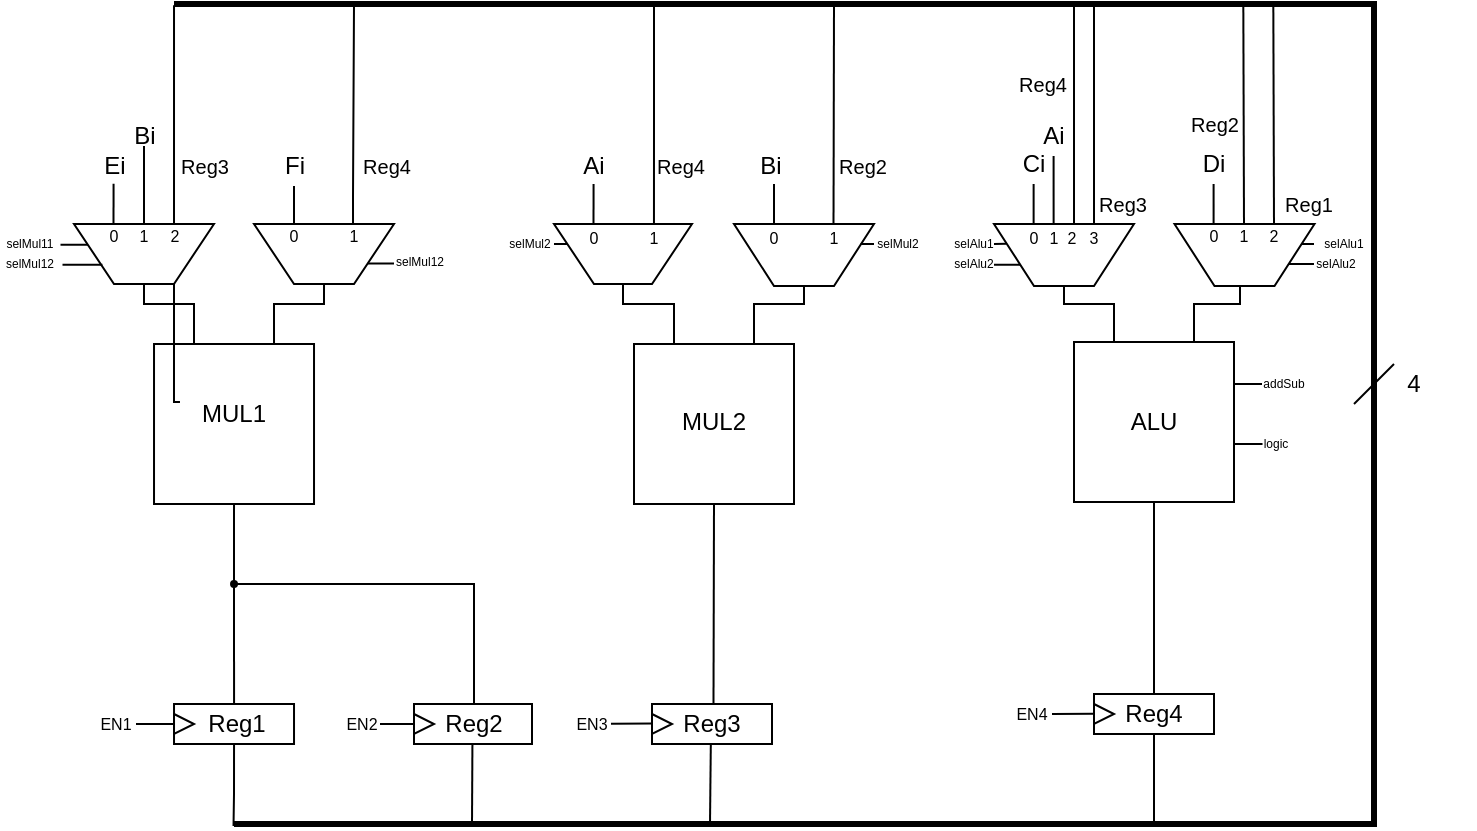 <mxfile version="24.7.16">
  <diagram name="Página-1" id="IcZZVgsk4rq1F31GZpby">
    <mxGraphModel dx="611" dy="335" grid="1" gridSize="10" guides="1" tooltips="1" connect="1" arrows="1" fold="1" page="1" pageScale="1" pageWidth="827" pageHeight="1169" math="0" shadow="0">
      <root>
        <mxCell id="0" />
        <mxCell id="1" parent="0" />
        <mxCell id="w3CWmhNfxF5kTrnPfjpj-2" value="" style="rounded=0;whiteSpace=wrap;html=1;" parent="1" vertex="1">
          <mxGeometry x="399" y="400" width="60" height="20" as="geometry" />
        </mxCell>
        <mxCell id="w3CWmhNfxF5kTrnPfjpj-3" value="" style="triangle;whiteSpace=wrap;html=1;" parent="1" vertex="1">
          <mxGeometry x="399" y="405" width="10" height="10" as="geometry" />
        </mxCell>
        <mxCell id="w3CWmhNfxF5kTrnPfjpj-4" value="" style="rounded=0;whiteSpace=wrap;html=1;" parent="1" vertex="1">
          <mxGeometry x="160.01" y="400" width="60" height="20" as="geometry" />
        </mxCell>
        <mxCell id="w3CWmhNfxF5kTrnPfjpj-5" value="" style="triangle;whiteSpace=wrap;html=1;" parent="1" vertex="1">
          <mxGeometry x="160.01" y="405" width="10" height="10" as="geometry" />
        </mxCell>
        <mxCell id="w3CWmhNfxF5kTrnPfjpj-6" value="" style="rounded=0;whiteSpace=wrap;html=1;" parent="1" vertex="1">
          <mxGeometry x="620" y="395" width="60" height="20" as="geometry" />
        </mxCell>
        <mxCell id="w3CWmhNfxF5kTrnPfjpj-7" value="" style="triangle;whiteSpace=wrap;html=1;" parent="1" vertex="1">
          <mxGeometry x="620" y="400" width="10" height="10" as="geometry" />
        </mxCell>
        <mxCell id="w3CWmhNfxF5kTrnPfjpj-8" value="" style="rounded=0;whiteSpace=wrap;html=1;" parent="1" vertex="1">
          <mxGeometry x="280" y="400" width="59" height="20" as="geometry" />
        </mxCell>
        <mxCell id="w3CWmhNfxF5kTrnPfjpj-9" value="" style="triangle;whiteSpace=wrap;html=1;" parent="1" vertex="1">
          <mxGeometry x="280" y="405" width="10" height="10" as="geometry" />
        </mxCell>
        <mxCell id="w3CWmhNfxF5kTrnPfjpj-23" value="" style="whiteSpace=wrap;html=1;aspect=fixed;" parent="1" vertex="1">
          <mxGeometry x="150.01" y="220" width="80" height="80" as="geometry" />
        </mxCell>
        <mxCell id="w3CWmhNfxF5kTrnPfjpj-24" value="" style="whiteSpace=wrap;html=1;aspect=fixed;" parent="1" vertex="1">
          <mxGeometry x="390" y="220" width="80" height="80" as="geometry" />
        </mxCell>
        <mxCell id="3O2pPFy6m0-4gP0cNO_q-87" style="edgeStyle=orthogonalEdgeStyle;rounded=0;orthogonalLoop=1;jettySize=auto;html=1;endArrow=none;endFill=0;exitX=0.5;exitY=1;exitDx=0;exitDy=0;" edge="1" parent="1" source="w3CWmhNfxF5kTrnPfjpj-25">
          <mxGeometry relative="1" as="geometry">
            <mxPoint x="650" y="304" as="sourcePoint" />
            <mxPoint x="650" y="395" as="targetPoint" />
          </mxGeometry>
        </mxCell>
        <mxCell id="w3CWmhNfxF5kTrnPfjpj-25" value="" style="whiteSpace=wrap;html=1;aspect=fixed;" parent="1" vertex="1">
          <mxGeometry x="610" y="219" width="80" height="80" as="geometry" />
        </mxCell>
        <mxCell id="w3CWmhNfxF5kTrnPfjpj-175" style="edgeStyle=orthogonalEdgeStyle;rounded=0;orthogonalLoop=1;jettySize=auto;html=1;exitX=0.25;exitY=1;exitDx=0;exitDy=0;endArrow=none;endFill=0;" parent="1" edge="1">
          <mxGeometry relative="1" as="geometry">
            <mxPoint x="160.01" y="50.61" as="targetPoint" />
            <mxPoint x="162.99" y="248.97" as="sourcePoint" />
            <Array as="points">
              <mxPoint x="163.49" y="249.97" />
              <mxPoint x="160.49" y="249.97" />
            </Array>
          </mxGeometry>
        </mxCell>
        <mxCell id="w3CWmhNfxF5kTrnPfjpj-26" value="" style="shape=trapezoid;perimeter=trapezoidPerimeter;whiteSpace=wrap;html=1;fixedSize=1;direction=west;" parent="1" vertex="1">
          <mxGeometry x="110" y="160" width="70" height="30" as="geometry" />
        </mxCell>
        <mxCell id="w3CWmhNfxF5kTrnPfjpj-32" value="" style="ellipse;whiteSpace=wrap;html=1;aspect=fixed;rotation=15;" parent="1" vertex="1">
          <mxGeometry x="220.01" y="183.28" as="geometry" />
        </mxCell>
        <mxCell id="w3CWmhNfxF5kTrnPfjpj-37" value="ALU" style="text;html=1;align=center;verticalAlign=middle;whiteSpace=wrap;rounded=0;" parent="1" vertex="1">
          <mxGeometry x="620" y="244" width="60" height="30" as="geometry" />
        </mxCell>
        <mxCell id="w3CWmhNfxF5kTrnPfjpj-46" value="MUL1" style="text;html=1;align=center;verticalAlign=middle;whiteSpace=wrap;rounded=0;" parent="1" vertex="1">
          <mxGeometry x="160.01" y="240" width="60" height="30" as="geometry" />
        </mxCell>
        <mxCell id="w3CWmhNfxF5kTrnPfjpj-47" value="&lt;div&gt;MUL2&lt;/div&gt;" style="text;html=1;align=center;verticalAlign=middle;whiteSpace=wrap;rounded=0;" parent="1" vertex="1">
          <mxGeometry x="400" y="244" width="60" height="30" as="geometry" />
        </mxCell>
        <mxCell id="w3CWmhNfxF5kTrnPfjpj-50" value="" style="endArrow=none;html=1;rounded=0;" parent="1" edge="1">
          <mxGeometry width="50" height="50" relative="1" as="geometry">
            <mxPoint x="310" y="400" as="sourcePoint" />
            <mxPoint x="190" y="340" as="targetPoint" />
            <Array as="points">
              <mxPoint x="310" y="340" />
            </Array>
          </mxGeometry>
        </mxCell>
        <mxCell id="w3CWmhNfxF5kTrnPfjpj-58" value="" style="endArrow=none;html=1;rounded=0;entryX=0.5;entryY=0;entryDx=0;entryDy=0;" parent="1" target="w3CWmhNfxF5kTrnPfjpj-26" edge="1">
          <mxGeometry width="50" height="50" relative="1" as="geometry">
            <mxPoint x="170" y="220" as="sourcePoint" />
            <mxPoint x="168.76" y="195" as="targetPoint" />
            <Array as="points">
              <mxPoint x="170" y="210" />
              <mxPoint x="170" y="200" />
              <mxPoint x="160" y="200" />
              <mxPoint x="145" y="200" />
            </Array>
          </mxGeometry>
        </mxCell>
        <mxCell id="w3CWmhNfxF5kTrnPfjpj-65" value="Reg3" style="text;html=1;align=center;verticalAlign=middle;whiteSpace=wrap;rounded=0;" parent="1" vertex="1">
          <mxGeometry x="399" y="395" width="60" height="30" as="geometry" />
        </mxCell>
        <mxCell id="3O2pPFy6m0-4gP0cNO_q-81" style="edgeStyle=orthogonalEdgeStyle;rounded=0;orthogonalLoop=1;jettySize=auto;html=1;endArrow=none;endFill=0;exitX=0.475;exitY=0.833;exitDx=0;exitDy=0;exitPerimeter=0;" edge="1" parent="1" source="w3CWmhNfxF5kTrnPfjpj-66">
          <mxGeometry relative="1" as="geometry">
            <mxPoint x="189.76" y="461" as="targetPoint" />
            <mxPoint x="190.26" y="426" as="sourcePoint" />
          </mxGeometry>
        </mxCell>
        <mxCell id="w3CWmhNfxF5kTrnPfjpj-66" value="Reg1" style="text;html=1;align=center;verticalAlign=middle;whiteSpace=wrap;rounded=0;" parent="1" vertex="1">
          <mxGeometry x="162" y="395" width="59" height="30" as="geometry" />
        </mxCell>
        <mxCell id="w3CWmhNfxF5kTrnPfjpj-67" value="Reg4" style="text;html=1;align=center;verticalAlign=middle;whiteSpace=wrap;rounded=0;" parent="1" vertex="1">
          <mxGeometry x="620" y="390" width="60" height="30" as="geometry" />
        </mxCell>
        <mxCell id="w3CWmhNfxF5kTrnPfjpj-68" value="Reg2" style="text;html=1;align=center;verticalAlign=middle;whiteSpace=wrap;rounded=0;" parent="1" vertex="1">
          <mxGeometry x="279.5" y="395" width="60" height="30" as="geometry" />
        </mxCell>
        <mxCell id="w3CWmhNfxF5kTrnPfjpj-69" value="" style="endArrow=none;html=1;rounded=0;entryX=0;entryY=0;entryDx=0;entryDy=0;" parent="1" edge="1">
          <mxGeometry width="50" height="50" relative="1" as="geometry">
            <mxPoint x="690" y="240" as="sourcePoint" />
            <mxPoint x="704" y="240" as="targetPoint" />
          </mxGeometry>
        </mxCell>
        <mxCell id="w3CWmhNfxF5kTrnPfjpj-70" value="&lt;font style=&quot;font-size: 6px;&quot;&gt;addSub&lt;/font&gt;" style="text;html=1;align=center;verticalAlign=middle;whiteSpace=wrap;rounded=0;fontSize=6;" parent="1" vertex="1">
          <mxGeometry x="700" y="232.5" width="30" height="15" as="geometry" />
        </mxCell>
        <mxCell id="w3CWmhNfxF5kTrnPfjpj-76" value="" style="endArrow=none;html=1;rounded=0;" parent="1" edge="1">
          <mxGeometry width="50" height="50" relative="1" as="geometry">
            <mxPoint x="309" y="460" as="sourcePoint" />
            <mxPoint x="309.21" y="420" as="targetPoint" />
          </mxGeometry>
        </mxCell>
        <mxCell id="w3CWmhNfxF5kTrnPfjpj-77" value="" style="endArrow=none;html=1;rounded=0;" parent="1" edge="1">
          <mxGeometry width="50" height="50" relative="1" as="geometry">
            <mxPoint x="428" y="460" as="sourcePoint" />
            <mxPoint x="428.41" y="420" as="targetPoint" />
          </mxGeometry>
        </mxCell>
        <mxCell id="w3CWmhNfxF5kTrnPfjpj-78" value="" style="endArrow=none;html=1;rounded=0;" parent="1" edge="1">
          <mxGeometry width="50" height="50" relative="1" as="geometry">
            <mxPoint x="650" y="460" as="sourcePoint" />
            <mxPoint x="650" y="415" as="targetPoint" />
          </mxGeometry>
        </mxCell>
        <mxCell id="w3CWmhNfxF5kTrnPfjpj-79" value="" style="endArrow=none;html=1;rounded=0;strokeWidth=3;" parent="1" edge="1">
          <mxGeometry width="50" height="50" relative="1" as="geometry">
            <mxPoint x="190" y="460" as="sourcePoint" />
            <mxPoint x="160" y="50" as="targetPoint" />
            <Array as="points">
              <mxPoint x="490" y="460" />
              <mxPoint x="760" y="460" />
              <mxPoint x="760" y="50" />
            </Array>
          </mxGeometry>
        </mxCell>
        <mxCell id="w3CWmhNfxF5kTrnPfjpj-84" value="" style="endArrow=none;html=1;rounded=0;" parent="1" edge="1">
          <mxGeometry width="50" height="50" relative="1" as="geometry">
            <mxPoint x="610" y="160" as="sourcePoint" />
            <mxPoint x="610" y="50" as="targetPoint" />
          </mxGeometry>
        </mxCell>
        <mxCell id="w3CWmhNfxF5kTrnPfjpj-85" value="" style="endArrow=none;html=1;rounded=0;exitX=0.5;exitY=0;exitDx=0;exitDy=0;" parent="1" edge="1" source="3O2pPFy6m0-4gP0cNO_q-42">
          <mxGeometry width="50" height="50" relative="1" as="geometry">
            <mxPoint x="480.15" y="120" as="sourcePoint" />
            <mxPoint x="490" y="50" as="targetPoint" />
          </mxGeometry>
        </mxCell>
        <mxCell id="w3CWmhNfxF5kTrnPfjpj-86" value="" style="endArrow=none;html=1;rounded=0;" parent="1" edge="1">
          <mxGeometry width="50" height="50" relative="1" as="geometry">
            <mxPoint x="750" y="250" as="sourcePoint" />
            <mxPoint x="770" y="230" as="targetPoint" />
          </mxGeometry>
        </mxCell>
        <mxCell id="w3CWmhNfxF5kTrnPfjpj-87" value="4" style="text;html=1;align=center;verticalAlign=middle;whiteSpace=wrap;rounded=0;" parent="1" vertex="1">
          <mxGeometry x="750" y="225" width="60" height="30" as="geometry" />
        </mxCell>
        <mxCell id="w3CWmhNfxF5kTrnPfjpj-88" value="&lt;span style=&quot;font-size: 10px;&quot;&gt;Reg3&lt;/span&gt;" style="text;html=1;align=center;verticalAlign=middle;whiteSpace=wrap;rounded=0;" parent="1" vertex="1">
          <mxGeometry x="157.5" y="121" width="35" height="20" as="geometry" />
        </mxCell>
        <mxCell id="w3CWmhNfxF5kTrnPfjpj-89" value="&lt;span style=&quot;font-size: 10px;&quot;&gt;Reg4&lt;/span&gt;" style="text;html=1;align=center;verticalAlign=middle;whiteSpace=wrap;rounded=0;" parent="1" vertex="1">
          <mxGeometry x="249" y="121" width="35" height="20" as="geometry" />
        </mxCell>
        <mxCell id="w3CWmhNfxF5kTrnPfjpj-90" value="&lt;span style=&quot;font-size: 10px;&quot;&gt;Reg3&lt;/span&gt;" style="text;html=1;align=center;verticalAlign=middle;whiteSpace=wrap;rounded=0;" parent="1" vertex="1">
          <mxGeometry x="619" y="140" width="31" height="20" as="geometry" />
        </mxCell>
        <mxCell id="w3CWmhNfxF5kTrnPfjpj-91" value="&lt;span style=&quot;font-size: 10px;&quot;&gt;Reg4&lt;/span&gt;" style="text;html=1;align=center;verticalAlign=middle;whiteSpace=wrap;rounded=0;" parent="1" vertex="1">
          <mxGeometry x="396" y="121" width="35" height="20" as="geometry" />
        </mxCell>
        <mxCell id="w3CWmhNfxF5kTrnPfjpj-92" value="&lt;span style=&quot;font-size: 10px;&quot;&gt;Reg1&lt;/span&gt;" style="text;html=1;align=center;verticalAlign=middle;whiteSpace=wrap;rounded=0;" parent="1" vertex="1">
          <mxGeometry x="710" y="140" width="35" height="20" as="geometry" />
        </mxCell>
        <mxCell id="w3CWmhNfxF5kTrnPfjpj-93" value="&lt;span style=&quot;font-size: 10px;&quot;&gt;Reg4&lt;/span&gt;" style="text;html=1;align=center;verticalAlign=middle;whiteSpace=wrap;rounded=0;" parent="1" vertex="1">
          <mxGeometry x="579" y="80" width="31" height="20" as="geometry" />
        </mxCell>
        <mxCell id="w3CWmhNfxF5kTrnPfjpj-108" value="&lt;font style=&quot;font-size: 8px;&quot;&gt;0&lt;/font&gt;" style="text;html=1;align=center;verticalAlign=middle;whiteSpace=wrap;rounded=0;" parent="1" vertex="1">
          <mxGeometry x="125" y="160" width="10" height="10" as="geometry" />
        </mxCell>
        <mxCell id="w3CWmhNfxF5kTrnPfjpj-116" value="&lt;font style=&quot;font-size: 8px;&quot;&gt;1&lt;/font&gt;" style="text;html=1;align=center;verticalAlign=middle;whiteSpace=wrap;rounded=0;" parent="1" vertex="1">
          <mxGeometry x="140" y="160" width="10" height="10" as="geometry" />
        </mxCell>
        <mxCell id="w3CWmhNfxF5kTrnPfjpj-119" value="" style="endArrow=none;html=1;rounded=0;entryX=-0.023;entryY=0.511;entryDx=0;entryDy=0;entryPerimeter=0;" parent="1" edge="1">
          <mxGeometry width="50" height="50" relative="1" as="geometry">
            <mxPoint x="141" y="410" as="sourcePoint" />
            <mxPoint x="159.63" y="410.22" as="targetPoint" />
            <Array as="points">
              <mxPoint x="151" y="410" />
              <mxPoint x="160" y="410" />
            </Array>
          </mxGeometry>
        </mxCell>
        <mxCell id="w3CWmhNfxF5kTrnPfjpj-120" value="EN1" style="text;html=1;align=center;verticalAlign=middle;whiteSpace=wrap;rounded=0;fontSize=8;" parent="1" vertex="1">
          <mxGeometry x="121" y="405" width="20" height="10" as="geometry" />
        </mxCell>
        <mxCell id="w3CWmhNfxF5kTrnPfjpj-121" value="" style="endArrow=none;html=1;rounded=0;entryX=0;entryY=0.5;entryDx=0;entryDy=0;" parent="1" target="w3CWmhNfxF5kTrnPfjpj-9" edge="1">
          <mxGeometry width="50" height="50" relative="1" as="geometry">
            <mxPoint x="263" y="410" as="sourcePoint" />
            <mxPoint x="284" y="409.92" as="targetPoint" />
          </mxGeometry>
        </mxCell>
        <mxCell id="w3CWmhNfxF5kTrnPfjpj-122" value="EN2" style="text;html=1;align=center;verticalAlign=middle;whiteSpace=wrap;rounded=0;fontSize=8;" parent="1" vertex="1">
          <mxGeometry x="244" y="405" width="20" height="10" as="geometry" />
        </mxCell>
        <mxCell id="w3CWmhNfxF5kTrnPfjpj-123" value="" style="endArrow=none;html=1;rounded=0;" parent="1" edge="1">
          <mxGeometry width="50" height="50" relative="1" as="geometry">
            <mxPoint x="378.5" y="409.88" as="sourcePoint" />
            <mxPoint x="399.5" y="409.8" as="targetPoint" />
          </mxGeometry>
        </mxCell>
        <mxCell id="w3CWmhNfxF5kTrnPfjpj-124" value="EN3" style="text;html=1;align=center;verticalAlign=middle;whiteSpace=wrap;rounded=0;fontSize=8;" parent="1" vertex="1">
          <mxGeometry x="359" y="405" width="20" height="10" as="geometry" />
        </mxCell>
        <mxCell id="w3CWmhNfxF5kTrnPfjpj-125" value="" style="endArrow=none;html=1;rounded=0;" parent="1" edge="1">
          <mxGeometry width="50" height="50" relative="1" as="geometry">
            <mxPoint x="599" y="405" as="sourcePoint" />
            <mxPoint x="620" y="404.92" as="targetPoint" />
          </mxGeometry>
        </mxCell>
        <mxCell id="w3CWmhNfxF5kTrnPfjpj-126" value="EN4" style="text;html=1;align=center;verticalAlign=middle;whiteSpace=wrap;rounded=0;fontSize=8;" parent="1" vertex="1">
          <mxGeometry x="579" y="400" width="20" height="10" as="geometry" />
        </mxCell>
        <mxCell id="w3CWmhNfxF5kTrnPfjpj-128" value="&lt;span style=&quot;font-size: 6px;&quot;&gt;logic&lt;/span&gt;" style="text;html=1;align=center;verticalAlign=middle;whiteSpace=wrap;rounded=0;fontSize=6;" parent="1" vertex="1">
          <mxGeometry x="696" y="262" width="30" height="15" as="geometry" />
        </mxCell>
        <mxCell id="w3CWmhNfxF5kTrnPfjpj-129" value="selMul11" style="text;html=1;align=center;verticalAlign=middle;whiteSpace=wrap;rounded=0;fontSize=6;" parent="1" vertex="1">
          <mxGeometry x="73.25" y="165.36" width="30" height="10" as="geometry" />
        </mxCell>
        <mxCell id="w3CWmhNfxF5kTrnPfjpj-135" value="" style="endArrow=none;html=1;rounded=0;" parent="1" edge="1">
          <mxGeometry width="50" height="50" relative="1" as="geometry">
            <mxPoint x="690" y="270" as="sourcePoint" />
            <mxPoint x="704.26" y="270" as="targetPoint" />
          </mxGeometry>
        </mxCell>
        <mxCell id="w3CWmhNfxF5kTrnPfjpj-73" value="" style="ellipse;whiteSpace=wrap;html=1;aspect=fixed;fillColor=#000000;" parent="1" vertex="1">
          <mxGeometry x="188.51" y="338.5" width="3" height="3" as="geometry" />
        </mxCell>
        <mxCell id="w3CWmhNfxF5kTrnPfjpj-148" value="2" style="text;html=1;align=center;verticalAlign=middle;whiteSpace=wrap;rounded=0;fontSize=8;" parent="1" vertex="1">
          <mxGeometry x="155.5" y="161" width="8.5" height="10" as="geometry" />
        </mxCell>
        <mxCell id="w3CWmhNfxF5kTrnPfjpj-152" value="selMul12" style="text;html=1;align=center;verticalAlign=middle;whiteSpace=wrap;rounded=0;fontSize=6;" parent="1" vertex="1">
          <mxGeometry x="73.25" y="175.36" width="30" height="10" as="geometry" />
        </mxCell>
        <mxCell id="w3CWmhNfxF5kTrnPfjpj-159" style="edgeStyle=orthogonalEdgeStyle;rounded=0;orthogonalLoop=1;jettySize=auto;html=1;exitX=0.5;exitY=1;exitDx=0;exitDy=0;entryX=0.498;entryY=0.073;entryDx=0;entryDy=0;endArrow=none;endFill=0;entryPerimeter=0;" parent="1" edge="1">
          <mxGeometry relative="1" as="geometry">
            <mxPoint x="129.79" y="139.91" as="sourcePoint" />
            <mxPoint x="129.75" y="160.0" as="targetPoint" />
          </mxGeometry>
        </mxCell>
        <mxCell id="w3CWmhNfxF5kTrnPfjpj-155" value="Ei" style="text;html=1;align=center;verticalAlign=middle;whiteSpace=wrap;rounded=0;" parent="1" vertex="1">
          <mxGeometry x="112.5" y="121" width="35" height="20" as="geometry" />
        </mxCell>
        <mxCell id="3O2pPFy6m0-4gP0cNO_q-29" style="edgeStyle=orthogonalEdgeStyle;rounded=0;orthogonalLoop=1;jettySize=auto;html=1;exitX=0.5;exitY=1;exitDx=0;exitDy=0;entryX=0.5;entryY=0;entryDx=0;entryDy=0;endArrow=none;endFill=0;" edge="1" parent="1" source="w3CWmhNfxF5kTrnPfjpj-158" target="w3CWmhNfxF5kTrnPfjpj-116">
          <mxGeometry relative="1" as="geometry" />
        </mxCell>
        <mxCell id="w3CWmhNfxF5kTrnPfjpj-158" value="Bi" style="text;html=1;align=center;verticalAlign=middle;whiteSpace=wrap;rounded=0;" parent="1" vertex="1">
          <mxGeometry x="138.5" y="111" width="13" height="10" as="geometry" />
        </mxCell>
        <mxCell id="w3CWmhNfxF5kTrnPfjpj-172" style="edgeStyle=orthogonalEdgeStyle;rounded=0;orthogonalLoop=1;jettySize=auto;html=1;exitX=0;exitY=0.25;exitDx=0;exitDy=0;endArrow=none;endFill=0;" parent="1" source="w3CWmhNfxF5kTrnPfjpj-160" edge="1">
          <mxGeometry relative="1" as="geometry">
            <mxPoint x="270" y="180" as="targetPoint" />
          </mxGeometry>
        </mxCell>
        <mxCell id="w3CWmhNfxF5kTrnPfjpj-160" value="" style="shape=trapezoid;perimeter=trapezoidPerimeter;whiteSpace=wrap;html=1;fixedSize=1;direction=west;" parent="1" vertex="1">
          <mxGeometry x="200.01" y="160" width="70" height="30" as="geometry" />
        </mxCell>
        <mxCell id="w3CWmhNfxF5kTrnPfjpj-161" value="&lt;font style=&quot;font-size: 8px;&quot;&gt;0&lt;/font&gt;" style="text;html=1;align=center;verticalAlign=middle;whiteSpace=wrap;rounded=0;" parent="1" vertex="1">
          <mxGeometry x="210.01" y="160" width="20" height="10" as="geometry" />
        </mxCell>
        <mxCell id="w3CWmhNfxF5kTrnPfjpj-162" value="&lt;font style=&quot;font-size: 8px;&quot;&gt;1&lt;/font&gt;" style="text;html=1;align=center;verticalAlign=middle;whiteSpace=wrap;rounded=0;" parent="1" vertex="1">
          <mxGeometry x="239.51" y="160" width="20" height="10" as="geometry" />
        </mxCell>
        <mxCell id="w3CWmhNfxF5kTrnPfjpj-168" value="selMul12" style="text;html=1;align=center;verticalAlign=middle;whiteSpace=wrap;rounded=0;fontSize=6;" parent="1" vertex="1">
          <mxGeometry x="268" y="174.36" width="30" height="10" as="geometry" />
        </mxCell>
        <mxCell id="w3CWmhNfxF5kTrnPfjpj-169" style="edgeStyle=orthogonalEdgeStyle;rounded=0;orthogonalLoop=1;jettySize=auto;html=1;exitX=0.5;exitY=0;exitDx=0;exitDy=0;entryX=0.75;entryY=0;entryDx=0;entryDy=0;endArrow=none;endFill=0;" parent="1" source="w3CWmhNfxF5kTrnPfjpj-160" target="w3CWmhNfxF5kTrnPfjpj-23" edge="1">
          <mxGeometry relative="1" as="geometry">
            <Array as="points">
              <mxPoint x="235" y="200" />
              <mxPoint x="210" y="200" />
            </Array>
          </mxGeometry>
        </mxCell>
        <mxCell id="w3CWmhNfxF5kTrnPfjpj-179" style="edgeStyle=orthogonalEdgeStyle;rounded=0;orthogonalLoop=1;jettySize=auto;html=1;exitX=0.5;exitY=1;exitDx=0;exitDy=0;endArrow=none;endFill=0;" parent="1" source="w3CWmhNfxF5kTrnPfjpj-177" edge="1">
          <mxGeometry relative="1" as="geometry">
            <mxPoint x="220" y="160" as="targetPoint" />
          </mxGeometry>
        </mxCell>
        <mxCell id="w3CWmhNfxF5kTrnPfjpj-177" value="Fi" style="text;html=1;align=center;verticalAlign=middle;whiteSpace=wrap;rounded=0;" parent="1" vertex="1">
          <mxGeometry x="202.51" y="121" width="35" height="20" as="geometry" />
        </mxCell>
        <mxCell id="3O2pPFy6m0-4gP0cNO_q-14" style="edgeStyle=orthogonalEdgeStyle;rounded=0;orthogonalLoop=1;jettySize=auto;html=1;exitX=0.5;exitY=0;exitDx=0;exitDy=0;endArrow=none;endFill=0;" edge="1" parent="1" source="w3CWmhNfxF5kTrnPfjpj-162">
          <mxGeometry relative="1" as="geometry">
            <mxPoint x="250" y="50" as="targetPoint" />
            <mxPoint x="239.7" y="239" as="sourcePoint" />
            <Array as="points">
              <mxPoint x="249" y="146" />
              <mxPoint x="250" y="50" />
            </Array>
          </mxGeometry>
        </mxCell>
        <mxCell id="3O2pPFy6m0-4gP0cNO_q-22" value="" style="endArrow=none;html=1;rounded=0;exitX=1;exitY=0.5;exitDx=0;exitDy=0;" edge="1" parent="1" source="w3CWmhNfxF5kTrnPfjpj-129">
          <mxGeometry width="50" height="50" relative="1" as="geometry">
            <mxPoint x="77" y="170.33" as="sourcePoint" />
            <mxPoint x="117" y="170.33" as="targetPoint" />
          </mxGeometry>
        </mxCell>
        <mxCell id="3O2pPFy6m0-4gP0cNO_q-23" style="edgeStyle=orthogonalEdgeStyle;rounded=0;orthogonalLoop=1;jettySize=auto;html=1;entryX=0.78;entryY=0.293;entryDx=0;entryDy=0;entryPerimeter=0;endArrow=none;endFill=0;" edge="1" parent="1">
          <mxGeometry relative="1" as="geometry">
            <mxPoint x="104.25" y="180.403" as="sourcePoint" />
            <mxPoint x="124.2" y="180.57" as="targetPoint" />
          </mxGeometry>
        </mxCell>
        <mxCell id="3O2pPFy6m0-4gP0cNO_q-36" style="edgeStyle=orthogonalEdgeStyle;rounded=0;orthogonalLoop=1;jettySize=auto;html=1;entryX=0.25;entryY=0;entryDx=0;entryDy=0;endArrow=none;endFill=0;" edge="1" parent="1" source="3O2pPFy6m0-4gP0cNO_q-30" target="w3CWmhNfxF5kTrnPfjpj-24">
          <mxGeometry relative="1" as="geometry">
            <Array as="points">
              <mxPoint x="385" y="200" />
              <mxPoint x="410" y="200" />
            </Array>
          </mxGeometry>
        </mxCell>
        <mxCell id="3O2pPFy6m0-4gP0cNO_q-30" value="" style="shape=trapezoid;perimeter=trapezoidPerimeter;whiteSpace=wrap;html=1;fixedSize=1;direction=west;" vertex="1" parent="1">
          <mxGeometry x="350" y="160" width="69" height="30" as="geometry" />
        </mxCell>
        <mxCell id="3O2pPFy6m0-4gP0cNO_q-38" style="edgeStyle=orthogonalEdgeStyle;rounded=0;orthogonalLoop=1;jettySize=auto;html=1;exitX=0.5;exitY=0;exitDx=0;exitDy=0;entryX=0.75;entryY=0;entryDx=0;entryDy=0;endArrow=none;endFill=0;" edge="1" parent="1" source="3O2pPFy6m0-4gP0cNO_q-35" target="w3CWmhNfxF5kTrnPfjpj-24">
          <mxGeometry relative="1" as="geometry">
            <Array as="points">
              <mxPoint x="475" y="200" />
              <mxPoint x="450" y="200" />
            </Array>
          </mxGeometry>
        </mxCell>
        <mxCell id="3O2pPFy6m0-4gP0cNO_q-35" value="" style="shape=trapezoid;perimeter=trapezoidPerimeter;whiteSpace=wrap;html=1;fixedSize=1;direction=west;" vertex="1" parent="1">
          <mxGeometry x="440" y="160" width="70" height="31" as="geometry" />
        </mxCell>
        <mxCell id="3O2pPFy6m0-4gP0cNO_q-39" value="&lt;font style=&quot;font-size: 8px;&quot;&gt;0&lt;/font&gt;" style="text;html=1;align=center;verticalAlign=middle;whiteSpace=wrap;rounded=0;" vertex="1" parent="1">
          <mxGeometry x="359.75" y="161" width="20" height="10" as="geometry" />
        </mxCell>
        <mxCell id="3O2pPFy6m0-4gP0cNO_q-47" style="edgeStyle=orthogonalEdgeStyle;rounded=0;orthogonalLoop=1;jettySize=auto;html=1;endArrow=none;endFill=0;exitX=0.499;exitY=-0.126;exitDx=0;exitDy=0;exitPerimeter=0;" edge="1" parent="1" source="3O2pPFy6m0-4gP0cNO_q-40">
          <mxGeometry relative="1" as="geometry">
            <mxPoint x="400" y="50" as="targetPoint" />
          </mxGeometry>
        </mxCell>
        <mxCell id="3O2pPFy6m0-4gP0cNO_q-40" value="&lt;font style=&quot;font-size: 8px;&quot;&gt;1&lt;/font&gt;" style="text;html=1;align=center;verticalAlign=middle;whiteSpace=wrap;rounded=0;" vertex="1" parent="1">
          <mxGeometry x="390" y="161" width="20" height="10" as="geometry" />
        </mxCell>
        <mxCell id="3O2pPFy6m0-4gP0cNO_q-41" value="&lt;font style=&quot;font-size: 8px;&quot;&gt;0&lt;/font&gt;" style="text;html=1;align=center;verticalAlign=middle;whiteSpace=wrap;rounded=0;" vertex="1" parent="1">
          <mxGeometry x="450" y="161" width="20" height="10" as="geometry" />
        </mxCell>
        <mxCell id="3O2pPFy6m0-4gP0cNO_q-42" value="&lt;font style=&quot;font-size: 8px;&quot;&gt;1&lt;/font&gt;" style="text;html=1;align=center;verticalAlign=middle;whiteSpace=wrap;rounded=0;" vertex="1" parent="1">
          <mxGeometry x="479.75" y="161" width="20" height="10" as="geometry" />
        </mxCell>
        <mxCell id="3O2pPFy6m0-4gP0cNO_q-46" style="edgeStyle=orthogonalEdgeStyle;rounded=0;orthogonalLoop=1;jettySize=auto;html=1;entryX=0.5;entryY=0;entryDx=0;entryDy=0;endArrow=none;endFill=0;" edge="1" parent="1">
          <mxGeometry relative="1" as="geometry">
            <mxPoint x="369.794" y="140" as="sourcePoint" />
            <mxPoint x="369.75" y="160" as="targetPoint" />
          </mxGeometry>
        </mxCell>
        <mxCell id="3O2pPFy6m0-4gP0cNO_q-43" value="Ai" style="text;html=1;align=center;verticalAlign=middle;whiteSpace=wrap;rounded=0;" vertex="1" parent="1">
          <mxGeometry x="360.88" y="121" width="17.75" height="20" as="geometry" />
        </mxCell>
        <mxCell id="3O2pPFy6m0-4gP0cNO_q-48" style="edgeStyle=orthogonalEdgeStyle;rounded=0;orthogonalLoop=1;jettySize=auto;html=1;entryX=0.5;entryY=0;entryDx=0;entryDy=0;endArrow=none;endFill=0;" edge="1" parent="1">
          <mxGeometry relative="1" as="geometry">
            <mxPoint x="460.007" y="140" as="sourcePoint" />
            <mxPoint x="460" y="160" as="targetPoint" />
            <Array as="points">
              <mxPoint x="460" y="160" />
            </Array>
          </mxGeometry>
        </mxCell>
        <mxCell id="3O2pPFy6m0-4gP0cNO_q-44" value="Bi" style="text;html=1;align=center;verticalAlign=middle;whiteSpace=wrap;rounded=0;" vertex="1" parent="1">
          <mxGeometry x="450.25" y="121" width="17.25" height="20" as="geometry" />
        </mxCell>
        <mxCell id="3O2pPFy6m0-4gP0cNO_q-49" value="&lt;span style=&quot;font-size: 10px;&quot;&gt;Reg2&lt;/span&gt;" style="text;html=1;align=center;verticalAlign=middle;whiteSpace=wrap;rounded=0;" vertex="1" parent="1">
          <mxGeometry x="486.5" y="121" width="35" height="20" as="geometry" />
        </mxCell>
        <mxCell id="3O2pPFy6m0-4gP0cNO_q-55" style="edgeStyle=orthogonalEdgeStyle;rounded=0;orthogonalLoop=1;jettySize=auto;html=1;entryX=0.25;entryY=0;entryDx=0;entryDy=0;endArrow=none;endFill=0;" edge="1" parent="1" source="3O2pPFy6m0-4gP0cNO_q-50" target="w3CWmhNfxF5kTrnPfjpj-25">
          <mxGeometry relative="1" as="geometry">
            <Array as="points">
              <mxPoint x="605" y="200" />
              <mxPoint x="630" y="200" />
            </Array>
          </mxGeometry>
        </mxCell>
        <mxCell id="3O2pPFy6m0-4gP0cNO_q-50" value="" style="shape=trapezoid;perimeter=trapezoidPerimeter;whiteSpace=wrap;html=1;fixedSize=1;direction=west;" vertex="1" parent="1">
          <mxGeometry x="570" y="160" width="70" height="31" as="geometry" />
        </mxCell>
        <mxCell id="3O2pPFy6m0-4gP0cNO_q-54" style="edgeStyle=orthogonalEdgeStyle;rounded=0;orthogonalLoop=1;jettySize=auto;html=1;entryX=0.75;entryY=0;entryDx=0;entryDy=0;endArrow=none;endFill=0;" edge="1" parent="1" source="3O2pPFy6m0-4gP0cNO_q-52" target="w3CWmhNfxF5kTrnPfjpj-25">
          <mxGeometry relative="1" as="geometry">
            <Array as="points">
              <mxPoint x="693" y="200" />
              <mxPoint x="670" y="200" />
            </Array>
          </mxGeometry>
        </mxCell>
        <mxCell id="3O2pPFy6m0-4gP0cNO_q-52" value="" style="shape=trapezoid;perimeter=trapezoidPerimeter;whiteSpace=wrap;html=1;fixedSize=1;direction=west;" vertex="1" parent="1">
          <mxGeometry x="660.26" y="160" width="70" height="31" as="geometry" />
        </mxCell>
        <mxCell id="3O2pPFy6m0-4gP0cNO_q-56" value="&lt;font style=&quot;font-size: 8px;&quot;&gt;1&lt;/font&gt;" style="text;html=1;align=center;verticalAlign=middle;whiteSpace=wrap;rounded=0;" vertex="1" parent="1">
          <mxGeometry x="590" y="161" width="20" height="10" as="geometry" />
        </mxCell>
        <mxCell id="3O2pPFy6m0-4gP0cNO_q-57" value="&lt;font style=&quot;font-size: 8px;&quot;&gt;0&lt;/font&gt;" style="text;html=1;align=center;verticalAlign=middle;whiteSpace=wrap;rounded=0;" vertex="1" parent="1">
          <mxGeometry x="580" y="161" width="20" height="10" as="geometry" />
        </mxCell>
        <mxCell id="3O2pPFy6m0-4gP0cNO_q-58" value="&lt;font style=&quot;font-size: 8px;&quot;&gt;3&lt;/font&gt;" style="text;html=1;align=center;verticalAlign=middle;whiteSpace=wrap;rounded=0;" vertex="1" parent="1">
          <mxGeometry x="610" y="161" width="20" height="10" as="geometry" />
        </mxCell>
        <mxCell id="3O2pPFy6m0-4gP0cNO_q-59" value="2" style="text;html=1;align=center;verticalAlign=middle;whiteSpace=wrap;rounded=0;fontSize=8;" vertex="1" parent="1">
          <mxGeometry x="599" y="162" width="20" height="10" as="geometry" />
        </mxCell>
        <mxCell id="3O2pPFy6m0-4gP0cNO_q-60" value="selMul2" style="text;html=1;align=center;verticalAlign=middle;whiteSpace=wrap;rounded=0;fontSize=6;" vertex="1" parent="1">
          <mxGeometry x="323" y="165.36" width="30" height="10" as="geometry" />
        </mxCell>
        <mxCell id="3O2pPFy6m0-4gP0cNO_q-62" value="" style="endArrow=none;html=1;rounded=0;entryX=0.906;entryY=0.667;entryDx=0;entryDy=0;entryPerimeter=0;" edge="1" parent="1" target="3O2pPFy6m0-4gP0cNO_q-30">
          <mxGeometry width="50" height="50" relative="1" as="geometry">
            <mxPoint x="350" y="170" as="sourcePoint" />
            <mxPoint x="340" y="190" as="targetPoint" />
          </mxGeometry>
        </mxCell>
        <mxCell id="3O2pPFy6m0-4gP0cNO_q-63" value="selMul2" style="text;html=1;align=center;verticalAlign=middle;whiteSpace=wrap;rounded=0;fontSize=6;" vertex="1" parent="1">
          <mxGeometry x="507" y="165.36" width="30" height="10" as="geometry" />
        </mxCell>
        <mxCell id="3O2pPFy6m0-4gP0cNO_q-64" value="" style="endArrow=none;html=1;rounded=0;entryX=0.906;entryY=0.667;entryDx=0;entryDy=0;entryPerimeter=0;exitX=0.095;exitY=0.679;exitDx=0;exitDy=0;exitPerimeter=0;" edge="1" parent="1" source="3O2pPFy6m0-4gP0cNO_q-35">
          <mxGeometry width="50" height="50" relative="1" as="geometry">
            <mxPoint x="504" y="169.96" as="sourcePoint" />
            <mxPoint x="510" y="169.96" as="targetPoint" />
          </mxGeometry>
        </mxCell>
        <mxCell id="3O2pPFy6m0-4gP0cNO_q-65" value="&lt;font style=&quot;font-size: 8px;&quot;&gt;0&lt;/font&gt;" style="text;html=1;align=center;verticalAlign=middle;whiteSpace=wrap;rounded=0;" vertex="1" parent="1">
          <mxGeometry x="670" y="160" width="20" height="10" as="geometry" />
        </mxCell>
        <mxCell id="3O2pPFy6m0-4gP0cNO_q-66" value="&lt;font style=&quot;font-size: 8px;&quot;&gt;1&lt;/font&gt;" style="text;html=1;align=center;verticalAlign=middle;whiteSpace=wrap;rounded=0;" vertex="1" parent="1">
          <mxGeometry x="690" y="160" width="10" height="10" as="geometry" />
        </mxCell>
        <mxCell id="3O2pPFy6m0-4gP0cNO_q-67" value="&lt;font style=&quot;font-size: 8px;&quot;&gt;2&lt;/font&gt;" style="text;html=1;align=center;verticalAlign=middle;whiteSpace=wrap;rounded=0;" vertex="1" parent="1">
          <mxGeometry x="700" y="160" width="20" height="10" as="geometry" />
        </mxCell>
        <mxCell id="3O2pPFy6m0-4gP0cNO_q-68" value="Ci" style="text;html=1;align=center;verticalAlign=middle;whiteSpace=wrap;rounded=0;" vertex="1" parent="1">
          <mxGeometry x="580" y="120" width="19.62" height="20" as="geometry" />
        </mxCell>
        <mxCell id="3O2pPFy6m0-4gP0cNO_q-72" style="edgeStyle=orthogonalEdgeStyle;rounded=0;orthogonalLoop=1;jettySize=auto;html=1;entryX=0.717;entryY=1;entryDx=0;entryDy=0;entryPerimeter=0;endArrow=none;endFill=0;exitX=0.5;exitY=1;exitDx=0;exitDy=0;" edge="1" parent="1" source="3O2pPFy6m0-4gP0cNO_q-68" target="3O2pPFy6m0-4gP0cNO_q-50">
          <mxGeometry relative="1" as="geometry" />
        </mxCell>
        <mxCell id="3O2pPFy6m0-4gP0cNO_q-73" value="Ai" style="text;html=1;align=center;verticalAlign=middle;whiteSpace=wrap;rounded=0;" vertex="1" parent="1">
          <mxGeometry x="590" y="106" width="19.62" height="20" as="geometry" />
        </mxCell>
        <mxCell id="3O2pPFy6m0-4gP0cNO_q-74" style="edgeStyle=orthogonalEdgeStyle;rounded=0;orthogonalLoop=1;jettySize=auto;html=1;entryX=0.574;entryY=1;entryDx=0;entryDy=0;entryPerimeter=0;endArrow=none;endFill=0;" edge="1" parent="1" source="3O2pPFy6m0-4gP0cNO_q-73" target="3O2pPFy6m0-4gP0cNO_q-50">
          <mxGeometry relative="1" as="geometry" />
        </mxCell>
        <mxCell id="3O2pPFy6m0-4gP0cNO_q-75" value="" style="endArrow=none;html=1;rounded=0;" edge="1" parent="1">
          <mxGeometry width="50" height="50" relative="1" as="geometry">
            <mxPoint x="620" y="160" as="sourcePoint" />
            <mxPoint x="620" y="50" as="targetPoint" />
          </mxGeometry>
        </mxCell>
        <mxCell id="3O2pPFy6m0-4gP0cNO_q-77" style="edgeStyle=orthogonalEdgeStyle;rounded=0;orthogonalLoop=1;jettySize=auto;html=1;endArrow=none;endFill=0;" edge="1" parent="1" source="3O2pPFy6m0-4gP0cNO_q-76">
          <mxGeometry relative="1" as="geometry">
            <mxPoint x="679.81" y="150.0" as="targetPoint" />
          </mxGeometry>
        </mxCell>
        <mxCell id="3O2pPFy6m0-4gP0cNO_q-76" value="Di" style="text;html=1;align=center;verticalAlign=middle;whiteSpace=wrap;rounded=0;" vertex="1" parent="1">
          <mxGeometry x="670" y="120" width="19.62" height="20" as="geometry" />
        </mxCell>
        <mxCell id="3O2pPFy6m0-4gP0cNO_q-78" value="" style="endArrow=none;html=1;rounded=0;" edge="1" parent="1">
          <mxGeometry width="50" height="50" relative="1" as="geometry">
            <mxPoint x="695" y="160" as="sourcePoint" />
            <mxPoint x="694.66" y="50" as="targetPoint" />
          </mxGeometry>
        </mxCell>
        <mxCell id="3O2pPFy6m0-4gP0cNO_q-79" value="" style="endArrow=none;html=1;rounded=0;exitX=0.5;exitY=0;exitDx=0;exitDy=0;" edge="1" parent="1" source="3O2pPFy6m0-4gP0cNO_q-67">
          <mxGeometry width="50" height="50" relative="1" as="geometry">
            <mxPoint x="709.66" y="240" as="sourcePoint" />
            <mxPoint x="709.66" y="50" as="targetPoint" />
          </mxGeometry>
        </mxCell>
        <mxCell id="3O2pPFy6m0-4gP0cNO_q-80" value="&lt;span style=&quot;font-size: 10px;&quot;&gt;Reg2&lt;/span&gt;" style="text;html=1;align=center;verticalAlign=middle;whiteSpace=wrap;rounded=0;" vertex="1" parent="1">
          <mxGeometry x="664.5" y="100" width="31" height="20" as="geometry" />
        </mxCell>
        <mxCell id="3O2pPFy6m0-4gP0cNO_q-83" value="" style="endArrow=none;html=1;rounded=0;entryX=0.5;entryY=1;entryDx=0;entryDy=0;" edge="1" parent="1" target="w3CWmhNfxF5kTrnPfjpj-24">
          <mxGeometry width="50" height="50" relative="1" as="geometry">
            <mxPoint x="429.75" y="400" as="sourcePoint" />
            <mxPoint x="479.75" y="350" as="targetPoint" />
          </mxGeometry>
        </mxCell>
        <mxCell id="3O2pPFy6m0-4gP0cNO_q-85" value="" style="endArrow=none;html=1;rounded=0;exitX=0.475;exitY=0.167;exitDx=0;exitDy=0;exitPerimeter=0;entryX=0.5;entryY=1;entryDx=0;entryDy=0;" edge="1" parent="1" source="w3CWmhNfxF5kTrnPfjpj-66" target="w3CWmhNfxF5kTrnPfjpj-23">
          <mxGeometry width="50" height="50" relative="1" as="geometry">
            <mxPoint x="216.01" y="350" as="sourcePoint" />
            <mxPoint x="188.51" y="300" as="targetPoint" />
          </mxGeometry>
        </mxCell>
        <mxCell id="3O2pPFy6m0-4gP0cNO_q-88" value="selAlu1" style="text;html=1;align=center;verticalAlign=middle;whiteSpace=wrap;rounded=0;fontSize=6;" vertex="1" parent="1">
          <mxGeometry x="545" y="165.36" width="30" height="10" as="geometry" />
        </mxCell>
        <mxCell id="3O2pPFy6m0-4gP0cNO_q-89" value="selAlu2" style="text;html=1;align=center;verticalAlign=middle;whiteSpace=wrap;rounded=0;fontSize=6;" vertex="1" parent="1">
          <mxGeometry x="545" y="175.36" width="30" height="10" as="geometry" />
        </mxCell>
        <mxCell id="3O2pPFy6m0-4gP0cNO_q-90" value="" style="endArrow=none;html=1;rounded=0;entryX=0.911;entryY=0.68;entryDx=0;entryDy=0;entryPerimeter=0;" edge="1" parent="1" target="3O2pPFy6m0-4gP0cNO_q-50">
          <mxGeometry width="50" height="50" relative="1" as="geometry">
            <mxPoint x="570" y="170" as="sourcePoint" />
            <mxPoint x="572" y="169.93" as="targetPoint" />
          </mxGeometry>
        </mxCell>
        <mxCell id="3O2pPFy6m0-4gP0cNO_q-92" value="" style="endArrow=none;html=1;rounded=0;entryX=1;entryY=0.25;entryDx=0;entryDy=0;exitX=1;exitY=0.5;exitDx=0;exitDy=0;" edge="1" parent="1" target="3O2pPFy6m0-4gP0cNO_q-50">
          <mxGeometry width="50" height="50" relative="1" as="geometry">
            <mxPoint x="570" y="180.32" as="sourcePoint" />
            <mxPoint x="578.125" y="180.304" as="targetPoint" />
          </mxGeometry>
        </mxCell>
        <mxCell id="3O2pPFy6m0-4gP0cNO_q-93" value="selAlu1" style="text;html=1;align=center;verticalAlign=middle;whiteSpace=wrap;rounded=0;fontSize=6;" vertex="1" parent="1">
          <mxGeometry x="730" y="165.36" width="30" height="10" as="geometry" />
        </mxCell>
        <mxCell id="3O2pPFy6m0-4gP0cNO_q-94" value="selAlu2" style="text;html=1;align=center;verticalAlign=middle;whiteSpace=wrap;rounded=0;fontSize=6;" vertex="1" parent="1">
          <mxGeometry x="726" y="175.36" width="30" height="10" as="geometry" />
        </mxCell>
        <mxCell id="3O2pPFy6m0-4gP0cNO_q-95" value="" style="endArrow=none;html=1;rounded=0;exitX=0.095;exitY=0.679;exitDx=0;exitDy=0;exitPerimeter=0;" edge="1" parent="1">
          <mxGeometry width="50" height="50" relative="1" as="geometry">
            <mxPoint x="724" y="170" as="sourcePoint" />
            <mxPoint x="730" y="170" as="targetPoint" />
          </mxGeometry>
        </mxCell>
        <mxCell id="3O2pPFy6m0-4gP0cNO_q-96" value="" style="endArrow=none;html=1;rounded=0;entryX=0.133;entryY=0.467;entryDx=0;entryDy=0;entryPerimeter=0;exitX=0.183;exitY=0.355;exitDx=0;exitDy=0;exitPerimeter=0;" edge="1" parent="1" source="3O2pPFy6m0-4gP0cNO_q-52" target="3O2pPFy6m0-4gP0cNO_q-94">
          <mxGeometry width="50" height="50" relative="1" as="geometry">
            <mxPoint x="720" y="190" as="sourcePoint" />
            <mxPoint x="720" y="190" as="targetPoint" />
            <Array as="points">
              <mxPoint x="720" y="180" />
            </Array>
          </mxGeometry>
        </mxCell>
      </root>
    </mxGraphModel>
  </diagram>
</mxfile>
